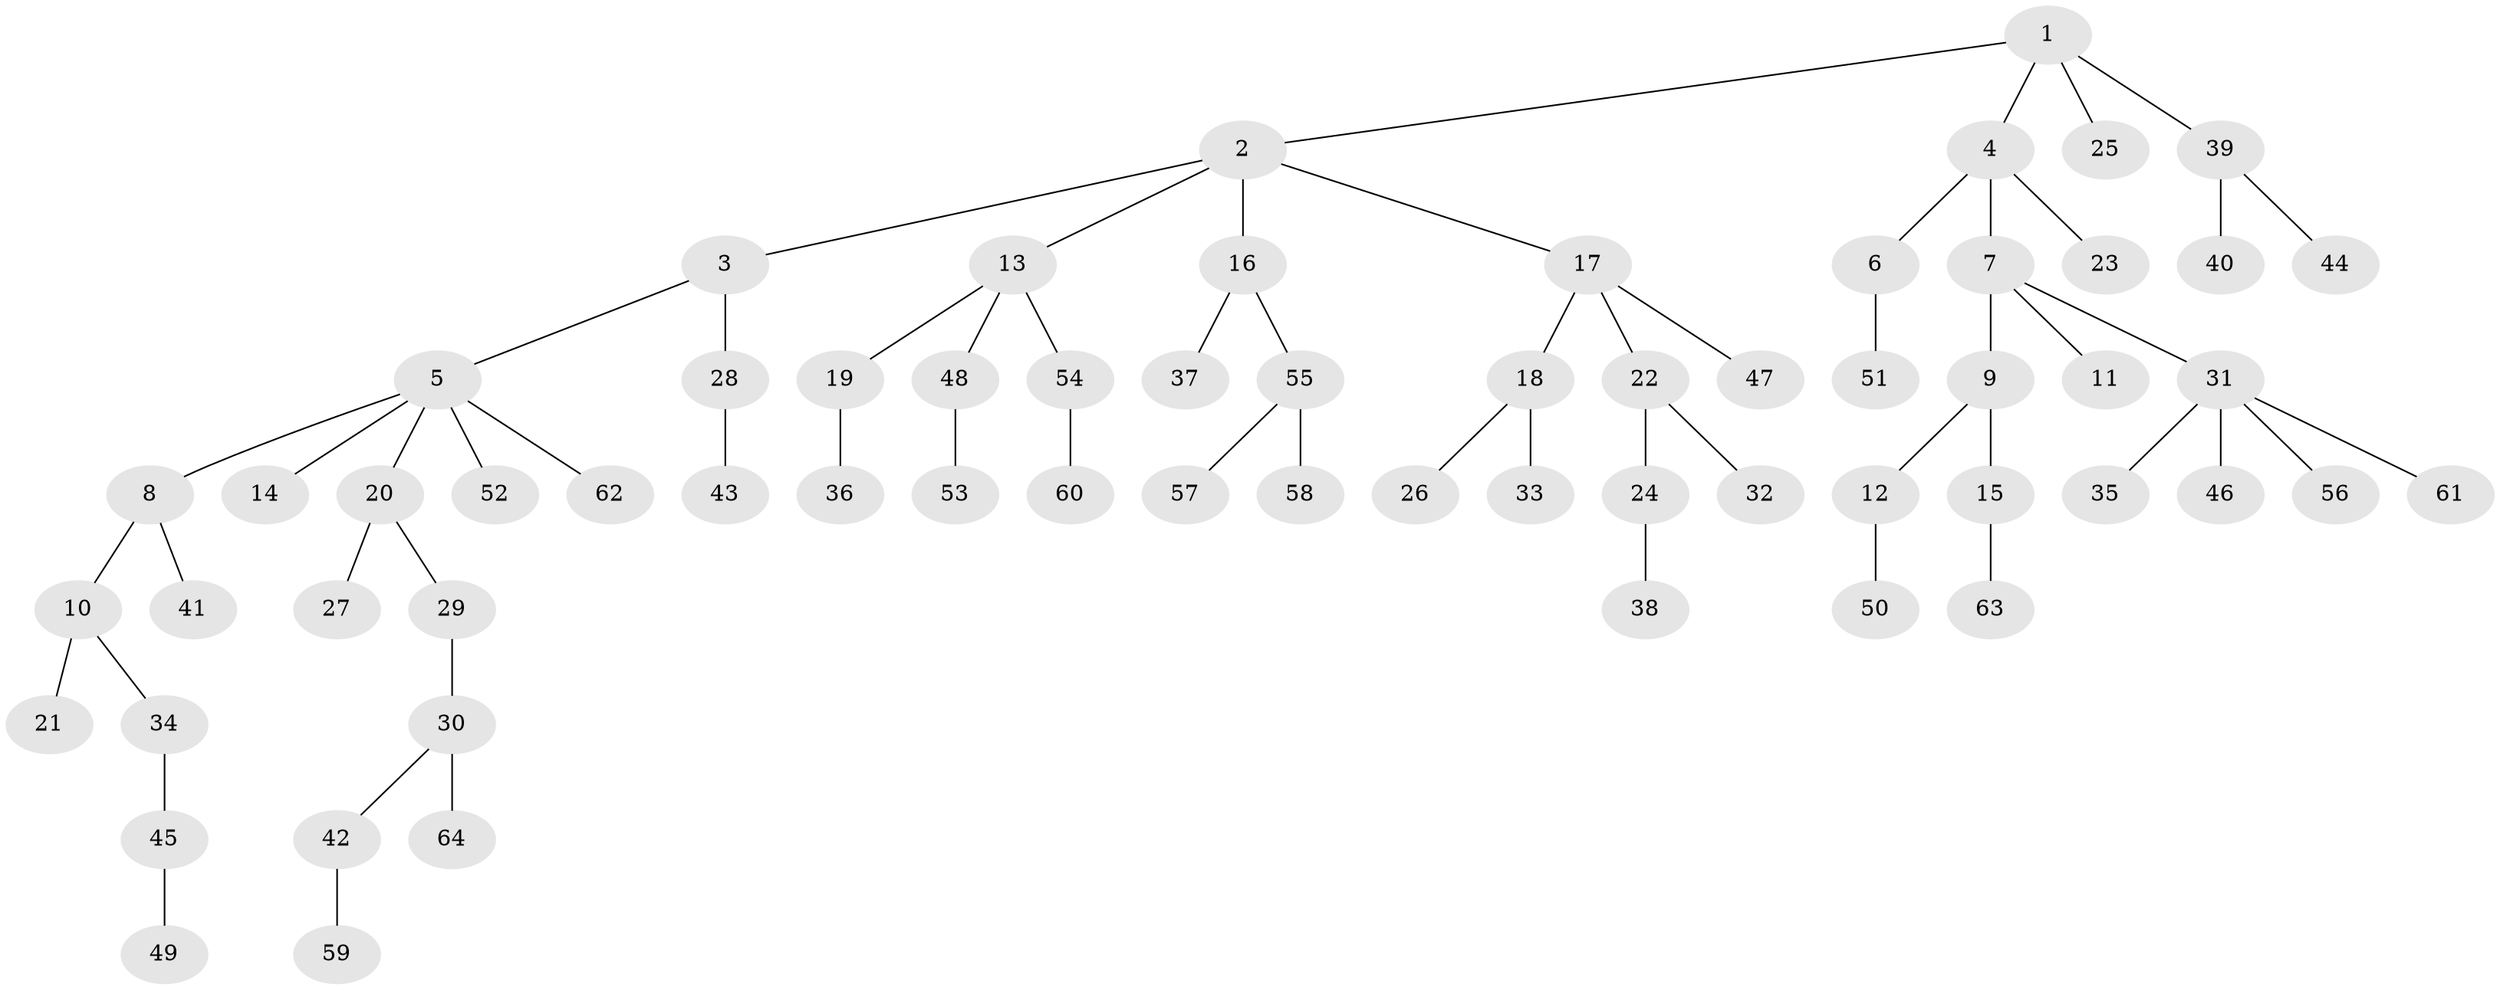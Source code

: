 // Generated by graph-tools (version 1.1) at 2025/26/03/09/25 03:26:23]
// undirected, 64 vertices, 63 edges
graph export_dot {
graph [start="1"]
  node [color=gray90,style=filled];
  1;
  2;
  3;
  4;
  5;
  6;
  7;
  8;
  9;
  10;
  11;
  12;
  13;
  14;
  15;
  16;
  17;
  18;
  19;
  20;
  21;
  22;
  23;
  24;
  25;
  26;
  27;
  28;
  29;
  30;
  31;
  32;
  33;
  34;
  35;
  36;
  37;
  38;
  39;
  40;
  41;
  42;
  43;
  44;
  45;
  46;
  47;
  48;
  49;
  50;
  51;
  52;
  53;
  54;
  55;
  56;
  57;
  58;
  59;
  60;
  61;
  62;
  63;
  64;
  1 -- 2;
  1 -- 4;
  1 -- 25;
  1 -- 39;
  2 -- 3;
  2 -- 13;
  2 -- 16;
  2 -- 17;
  3 -- 5;
  3 -- 28;
  4 -- 6;
  4 -- 7;
  4 -- 23;
  5 -- 8;
  5 -- 14;
  5 -- 20;
  5 -- 52;
  5 -- 62;
  6 -- 51;
  7 -- 9;
  7 -- 11;
  7 -- 31;
  8 -- 10;
  8 -- 41;
  9 -- 12;
  9 -- 15;
  10 -- 21;
  10 -- 34;
  12 -- 50;
  13 -- 19;
  13 -- 48;
  13 -- 54;
  15 -- 63;
  16 -- 37;
  16 -- 55;
  17 -- 18;
  17 -- 22;
  17 -- 47;
  18 -- 26;
  18 -- 33;
  19 -- 36;
  20 -- 27;
  20 -- 29;
  22 -- 24;
  22 -- 32;
  24 -- 38;
  28 -- 43;
  29 -- 30;
  30 -- 42;
  30 -- 64;
  31 -- 35;
  31 -- 46;
  31 -- 56;
  31 -- 61;
  34 -- 45;
  39 -- 40;
  39 -- 44;
  42 -- 59;
  45 -- 49;
  48 -- 53;
  54 -- 60;
  55 -- 57;
  55 -- 58;
}
